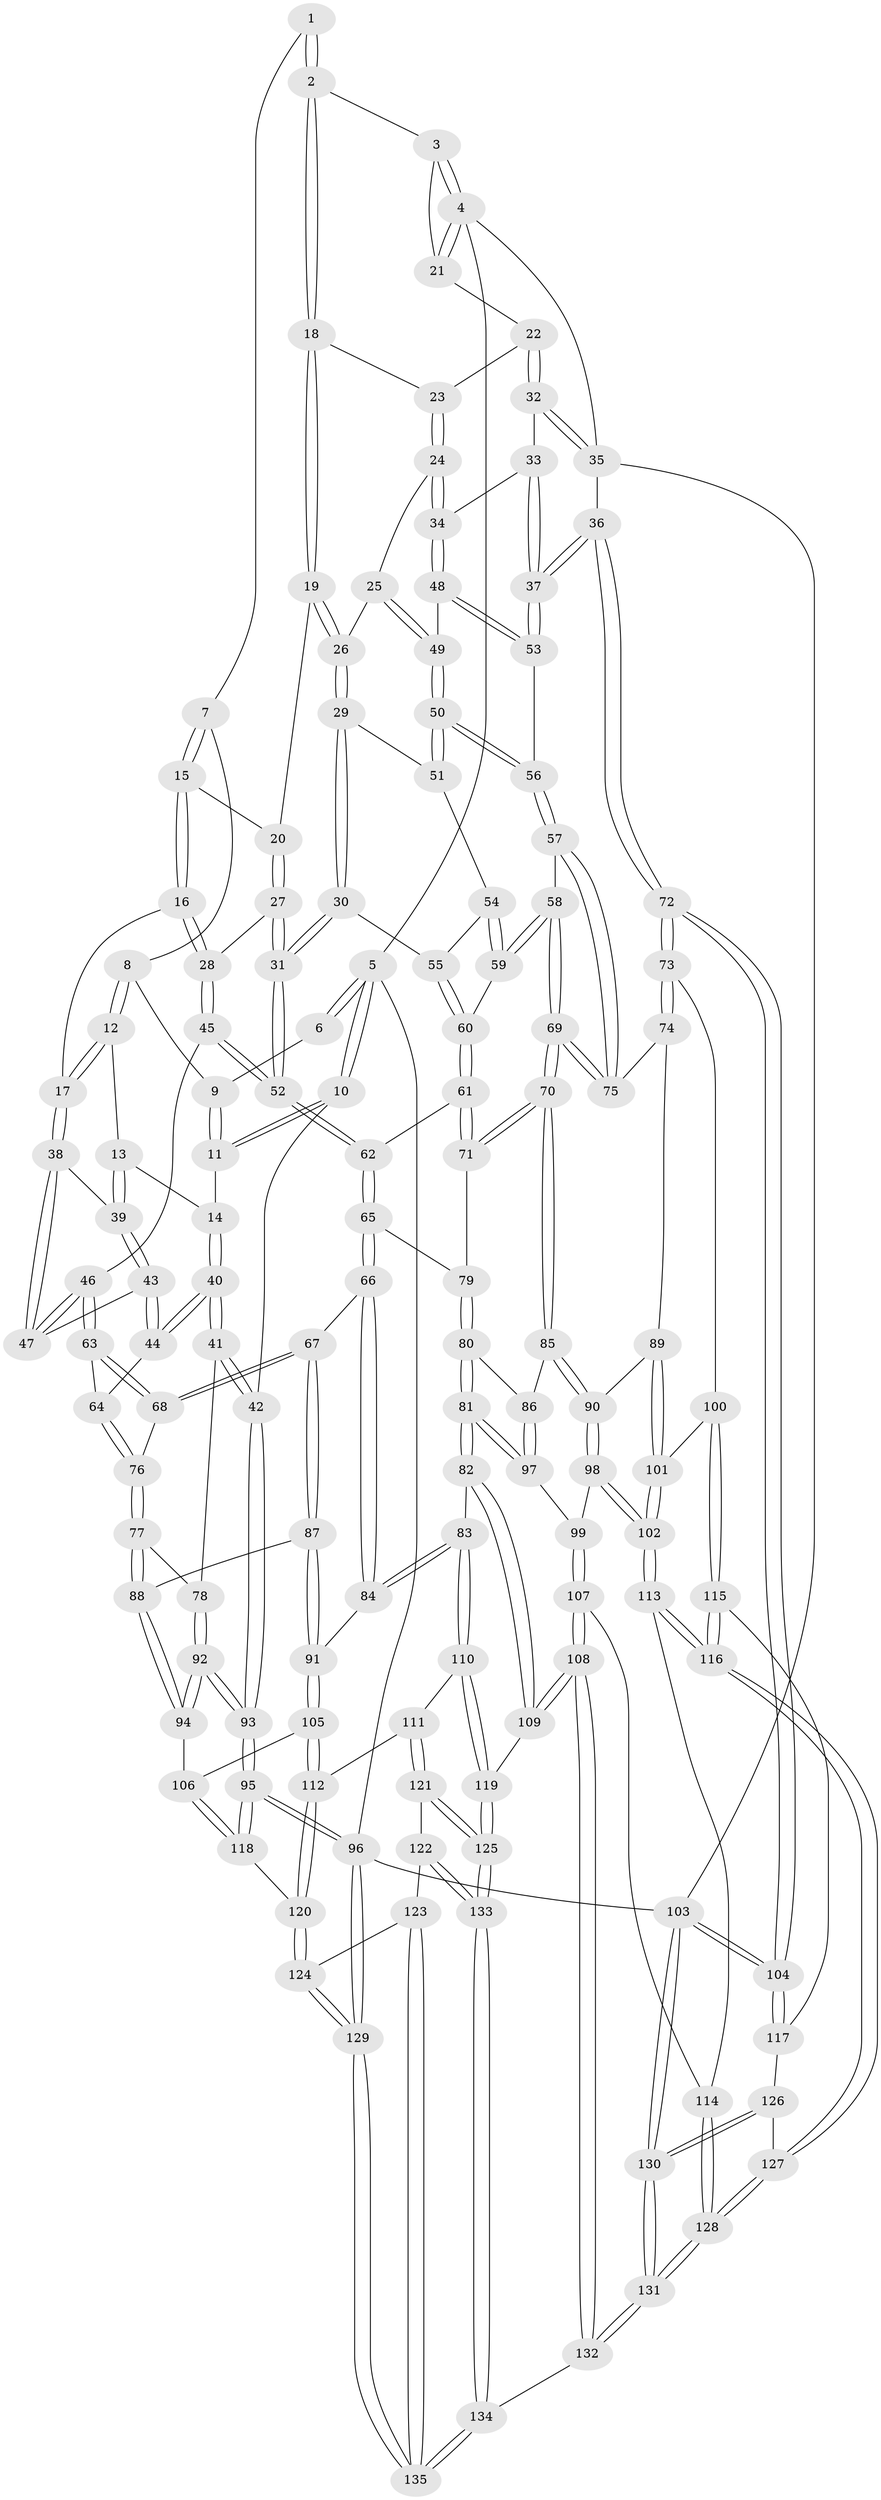 // coarse degree distribution, {4: 0.23529411764705882, 5: 0.1323529411764706, 3: 0.5441176470588235, 2: 0.07352941176470588, 6: 0.014705882352941176}
// Generated by graph-tools (version 1.1) at 2025/54/03/04/25 22:54:26]
// undirected, 135 vertices, 334 edges
graph export_dot {
  node [color=gray90,style=filled];
  1 [pos="+0.45904597353292287+0"];
  2 [pos="+0.5945618400709399+0"];
  3 [pos="+0.7426412265159753+0"];
  4 [pos="+1+0"];
  5 [pos="+0+0"];
  6 [pos="+0.25919574565379605+0"];
  7 [pos="+0.3377237315170748+0.09660455384136003"];
  8 [pos="+0.2339752648572209+0.09683119342019794"];
  9 [pos="+0.20469066332519514+0.07435826858535831"];
  10 [pos="+0+0"];
  11 [pos="+0.11249987333610735+0.12612406478909433"];
  12 [pos="+0.25444747223235026+0.18495673208134167"];
  13 [pos="+0.15050239440071794+0.19986800424873918"];
  14 [pos="+0.14096437709287535+0.19504201144186398"];
  15 [pos="+0.343900142701426+0.12661981595864288"];
  16 [pos="+0.33066583141285155+0.21771490963790952"];
  17 [pos="+0.3024756295530661+0.221327633806328"];
  18 [pos="+0.5999933021064863+0"];
  19 [pos="+0.5815787840715695+0.015465034388686036"];
  20 [pos="+0.47786011786958593+0.14377191823728067"];
  21 [pos="+0.9039547754784057+0.11311093799990522"];
  22 [pos="+0.9072189088210247+0.13740873279789403"];
  23 [pos="+0.7047448828639639+0.08791586303640565"];
  24 [pos="+0.7513061701144207+0.19303963486103295"];
  25 [pos="+0.6259839911330946+0.24847207640541516"];
  26 [pos="+0.6042503066433247+0.24295702517011225"];
  27 [pos="+0.43272030835348607+0.2448538335228543"];
  28 [pos="+0.3373067356018794+0.22173688595458077"];
  29 [pos="+0.5913257420242111+0.2573814356804144"];
  30 [pos="+0.5136511448979532+0.32950149589304634"];
  31 [pos="+0.48655538460759+0.33333862000316694"];
  32 [pos="+0.9082038027722663+0.13978304668589023"];
  33 [pos="+0.8973782458895405+0.15777032975707073"];
  34 [pos="+0.8015154929331414+0.24112099704839388"];
  35 [pos="+1+0.1979386174091984"];
  36 [pos="+1+0.4583161087193921"];
  37 [pos="+0.979126900845542+0.3721796510302071"];
  38 [pos="+0.24866907235909713+0.28059711432720924"];
  39 [pos="+0.16626696642837802+0.22379417564263404"];
  40 [pos="+0+0.4059344732554632"];
  41 [pos="+0+0.4065889427594991"];
  42 [pos="+0+0.4014142822926659"];
  43 [pos="+0.17009972657277367+0.36068930735769433"];
  44 [pos="+0.02090204097088201+0.4126469972775962"];
  45 [pos="+0.32845052994737484+0.4039234545377807"];
  46 [pos="+0.30175191861388173+0.40695072490933276"];
  47 [pos="+0.2264475780094033+0.3536037010671469"];
  48 [pos="+0.8014183176591806+0.2436716633176525"];
  49 [pos="+0.7307868972649663+0.32630193422741144"];
  50 [pos="+0.7304067731516143+0.3289372423738475"];
  51 [pos="+0.6623000631559885+0.3563119163771734"];
  52 [pos="+0.4277577997627111+0.420454899069685"];
  53 [pos="+0.9143320704086377+0.3539419329194914"];
  54 [pos="+0.6440635744036931+0.3680718729366677"];
  55 [pos="+0.5619837621945459+0.3626746090781508"];
  56 [pos="+0.7626025834068548+0.4185816266327095"];
  57 [pos="+0.7593308958876925+0.4335790165702024"];
  58 [pos="+0.7358119910049161+0.4466685354445333"];
  59 [pos="+0.6591184873047706+0.4303058883230991"];
  60 [pos="+0.6077151986208883+0.45515495180230847"];
  61 [pos="+0.5924387792849994+0.5103196242156707"];
  62 [pos="+0.44843190289168816+0.4959122937891037"];
  63 [pos="+0.28057231220768775+0.44933074909211457"];
  64 [pos="+0.09634287301340748+0.4807038896043239"];
  65 [pos="+0.4473586463064693+0.49935552695044494"];
  66 [pos="+0.3631769659855697+0.5924066080527587"];
  67 [pos="+0.30481879156809566+0.5797757022092271"];
  68 [pos="+0.2613301372532513+0.5351128176539655"];
  69 [pos="+0.6572038833055879+0.5726068409864014"];
  70 [pos="+0.6510610890653901+0.5772613365950726"];
  71 [pos="+0.625796629095199+0.5487794093626749"];
  72 [pos="+1+0.5523981389180576"];
  73 [pos="+0.9418993321593492+0.5894408944697718"];
  74 [pos="+0.8655694253672894+0.550854733073637"];
  75 [pos="+0.8636981545776642+0.5497769370938664"];
  76 [pos="+0.15137620363956267+0.5475030620732361"];
  77 [pos="+0.14918183037343982+0.6168108602471675"];
  78 [pos="+0.08381646423261073+0.6433007116925094"];
  79 [pos="+0.4939231741349985+0.5853097031087723"];
  80 [pos="+0.5099379283751284+0.616232694387823"];
  81 [pos="+0.47685030801088624+0.7141405952021137"];
  82 [pos="+0.439400135596907+0.73869259034709"];
  83 [pos="+0.42791914830600913+0.7349603608573124"];
  84 [pos="+0.3842840559190408+0.6766258989472944"];
  85 [pos="+0.6482579242707038+0.6003452465238339"];
  86 [pos="+0.6475085413038937+0.6008097429453572"];
  87 [pos="+0.2125858064825496+0.6860684530258184"];
  88 [pos="+0.18070032862865196+0.6615383336257613"];
  89 [pos="+0.6845248632718088+0.6419734858994032"];
  90 [pos="+0.6815802513373426+0.6404494379816182"];
  91 [pos="+0.22192265289218122+0.7093203905672746"];
  92 [pos="+0+0.7669382927346037"];
  93 [pos="+0+0.8221876055666022"];
  94 [pos="+0.04548739742030133+0.7587913179217751"];
  95 [pos="+0+0.9364552953640478"];
  96 [pos="+0+1"];
  97 [pos="+0.5651913241639216+0.7115863470770272"];
  98 [pos="+0.6448251134079759+0.7615341667318888"];
  99 [pos="+0.5690503873003677+0.7157252872740837"];
  100 [pos="+0.8135418027025032+0.7164653826840938"];
  101 [pos="+0.8014253928354811+0.7143887519986255"];
  102 [pos="+0.6576353118979401+0.7908908784227476"];
  103 [pos="+1+1"];
  104 [pos="+1+0.7839707031018915"];
  105 [pos="+0.2200846539636204+0.7736078750140245"];
  106 [pos="+0.12983920299387064+0.7734228345619225"];
  107 [pos="+0.5763178133843702+0.8675244437146963"];
  108 [pos="+0.5278368849720517+0.8826953870999686"];
  109 [pos="+0.49205373266817737+0.8652742094378733"];
  110 [pos="+0.2940085712706371+0.8180776653357902"];
  111 [pos="+0.2871152036582417+0.819425919207243"];
  112 [pos="+0.22275248422410962+0.7784546563714451"];
  113 [pos="+0.6493853771178386+0.8314898055614697"];
  114 [pos="+0.6198500588562956+0.8614311435741743"];
  115 [pos="+0.8189719592487151+0.7495147384187116"];
  116 [pos="+0.8210530541378632+0.8668966978622902"];
  117 [pos="+1+0.822185331268515"];
  118 [pos="+0.1199059566617544+0.8915402119099466"];
  119 [pos="+0.4145297580309302+0.9120742881608385"];
  120 [pos="+0.14573872033343627+0.8920154932057829"];
  121 [pos="+0.2787464412628979+0.8772430751024267"];
  122 [pos="+0.27067238313324615+0.9058362646735885"];
  123 [pos="+0.23144771421545252+0.9373834632211551"];
  124 [pos="+0.1742987436300481+0.9204053274948913"];
  125 [pos="+0.4011614630006088+0.932461536451088"];
  126 [pos="+0.863778643227835+0.8735657878482653"];
  127 [pos="+0.8219167093305051+0.8686904651785672"];
  128 [pos="+0.751671510901719+1"];
  129 [pos="+0+1"];
  130 [pos="+1+1"];
  131 [pos="+0.7504316716376199+1"];
  132 [pos="+0.5611082972049288+1"];
  133 [pos="+0.3715316903566949+0.9926620720491535"];
  134 [pos="+0.36490719552036777+1"];
  135 [pos="+0.26290470313275854+1"];
  1 -- 2;
  1 -- 2;
  1 -- 7;
  2 -- 3;
  2 -- 18;
  2 -- 18;
  3 -- 4;
  3 -- 4;
  3 -- 21;
  4 -- 5;
  4 -- 21;
  4 -- 21;
  4 -- 35;
  5 -- 6;
  5 -- 6;
  5 -- 10;
  5 -- 10;
  5 -- 96;
  6 -- 9;
  7 -- 8;
  7 -- 15;
  7 -- 15;
  8 -- 9;
  8 -- 12;
  8 -- 12;
  9 -- 11;
  9 -- 11;
  10 -- 11;
  10 -- 11;
  10 -- 42;
  11 -- 14;
  12 -- 13;
  12 -- 17;
  12 -- 17;
  13 -- 14;
  13 -- 39;
  13 -- 39;
  14 -- 40;
  14 -- 40;
  15 -- 16;
  15 -- 16;
  15 -- 20;
  16 -- 17;
  16 -- 28;
  16 -- 28;
  17 -- 38;
  17 -- 38;
  18 -- 19;
  18 -- 19;
  18 -- 23;
  19 -- 20;
  19 -- 26;
  19 -- 26;
  20 -- 27;
  20 -- 27;
  21 -- 22;
  22 -- 23;
  22 -- 32;
  22 -- 32;
  23 -- 24;
  23 -- 24;
  24 -- 25;
  24 -- 34;
  24 -- 34;
  25 -- 26;
  25 -- 49;
  25 -- 49;
  26 -- 29;
  26 -- 29;
  27 -- 28;
  27 -- 31;
  27 -- 31;
  28 -- 45;
  28 -- 45;
  29 -- 30;
  29 -- 30;
  29 -- 51;
  30 -- 31;
  30 -- 31;
  30 -- 55;
  31 -- 52;
  31 -- 52;
  32 -- 33;
  32 -- 35;
  32 -- 35;
  33 -- 34;
  33 -- 37;
  33 -- 37;
  34 -- 48;
  34 -- 48;
  35 -- 36;
  35 -- 103;
  36 -- 37;
  36 -- 37;
  36 -- 72;
  36 -- 72;
  37 -- 53;
  37 -- 53;
  38 -- 39;
  38 -- 47;
  38 -- 47;
  39 -- 43;
  39 -- 43;
  40 -- 41;
  40 -- 41;
  40 -- 44;
  40 -- 44;
  41 -- 42;
  41 -- 42;
  41 -- 78;
  42 -- 93;
  42 -- 93;
  43 -- 44;
  43 -- 44;
  43 -- 47;
  44 -- 64;
  45 -- 46;
  45 -- 52;
  45 -- 52;
  46 -- 47;
  46 -- 47;
  46 -- 63;
  46 -- 63;
  48 -- 49;
  48 -- 53;
  48 -- 53;
  49 -- 50;
  49 -- 50;
  50 -- 51;
  50 -- 51;
  50 -- 56;
  50 -- 56;
  51 -- 54;
  52 -- 62;
  52 -- 62;
  53 -- 56;
  54 -- 55;
  54 -- 59;
  54 -- 59;
  55 -- 60;
  55 -- 60;
  56 -- 57;
  56 -- 57;
  57 -- 58;
  57 -- 75;
  57 -- 75;
  58 -- 59;
  58 -- 59;
  58 -- 69;
  58 -- 69;
  59 -- 60;
  60 -- 61;
  60 -- 61;
  61 -- 62;
  61 -- 71;
  61 -- 71;
  62 -- 65;
  62 -- 65;
  63 -- 64;
  63 -- 68;
  63 -- 68;
  64 -- 76;
  64 -- 76;
  65 -- 66;
  65 -- 66;
  65 -- 79;
  66 -- 67;
  66 -- 84;
  66 -- 84;
  67 -- 68;
  67 -- 68;
  67 -- 87;
  67 -- 87;
  68 -- 76;
  69 -- 70;
  69 -- 70;
  69 -- 75;
  69 -- 75;
  70 -- 71;
  70 -- 71;
  70 -- 85;
  70 -- 85;
  71 -- 79;
  72 -- 73;
  72 -- 73;
  72 -- 104;
  72 -- 104;
  73 -- 74;
  73 -- 74;
  73 -- 100;
  74 -- 75;
  74 -- 89;
  76 -- 77;
  76 -- 77;
  77 -- 78;
  77 -- 88;
  77 -- 88;
  78 -- 92;
  78 -- 92;
  79 -- 80;
  79 -- 80;
  80 -- 81;
  80 -- 81;
  80 -- 86;
  81 -- 82;
  81 -- 82;
  81 -- 97;
  81 -- 97;
  82 -- 83;
  82 -- 109;
  82 -- 109;
  83 -- 84;
  83 -- 84;
  83 -- 110;
  83 -- 110;
  84 -- 91;
  85 -- 86;
  85 -- 90;
  85 -- 90;
  86 -- 97;
  86 -- 97;
  87 -- 88;
  87 -- 91;
  87 -- 91;
  88 -- 94;
  88 -- 94;
  89 -- 90;
  89 -- 101;
  89 -- 101;
  90 -- 98;
  90 -- 98;
  91 -- 105;
  91 -- 105;
  92 -- 93;
  92 -- 93;
  92 -- 94;
  92 -- 94;
  93 -- 95;
  93 -- 95;
  94 -- 106;
  95 -- 96;
  95 -- 96;
  95 -- 118;
  95 -- 118;
  96 -- 129;
  96 -- 129;
  96 -- 103;
  97 -- 99;
  98 -- 99;
  98 -- 102;
  98 -- 102;
  99 -- 107;
  99 -- 107;
  100 -- 101;
  100 -- 115;
  100 -- 115;
  101 -- 102;
  101 -- 102;
  102 -- 113;
  102 -- 113;
  103 -- 104;
  103 -- 104;
  103 -- 130;
  103 -- 130;
  104 -- 117;
  104 -- 117;
  105 -- 106;
  105 -- 112;
  105 -- 112;
  106 -- 118;
  106 -- 118;
  107 -- 108;
  107 -- 108;
  107 -- 114;
  108 -- 109;
  108 -- 109;
  108 -- 132;
  108 -- 132;
  109 -- 119;
  110 -- 111;
  110 -- 119;
  110 -- 119;
  111 -- 112;
  111 -- 121;
  111 -- 121;
  112 -- 120;
  112 -- 120;
  113 -- 114;
  113 -- 116;
  113 -- 116;
  114 -- 128;
  114 -- 128;
  115 -- 116;
  115 -- 116;
  115 -- 117;
  116 -- 127;
  116 -- 127;
  117 -- 126;
  118 -- 120;
  119 -- 125;
  119 -- 125;
  120 -- 124;
  120 -- 124;
  121 -- 122;
  121 -- 125;
  121 -- 125;
  122 -- 123;
  122 -- 133;
  122 -- 133;
  123 -- 124;
  123 -- 135;
  123 -- 135;
  124 -- 129;
  124 -- 129;
  125 -- 133;
  125 -- 133;
  126 -- 127;
  126 -- 130;
  126 -- 130;
  127 -- 128;
  127 -- 128;
  128 -- 131;
  128 -- 131;
  129 -- 135;
  129 -- 135;
  130 -- 131;
  130 -- 131;
  131 -- 132;
  131 -- 132;
  132 -- 134;
  133 -- 134;
  133 -- 134;
  134 -- 135;
  134 -- 135;
}

